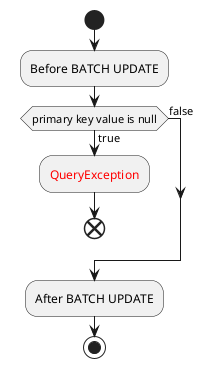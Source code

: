 @startuml
start

:Before BATCH UPDATE;

if (primary key value is null) then(true)
    :<color:red>QueryException;
    end
else (false)
endif

:After BATCH UPDATE;

stop
@enduml
